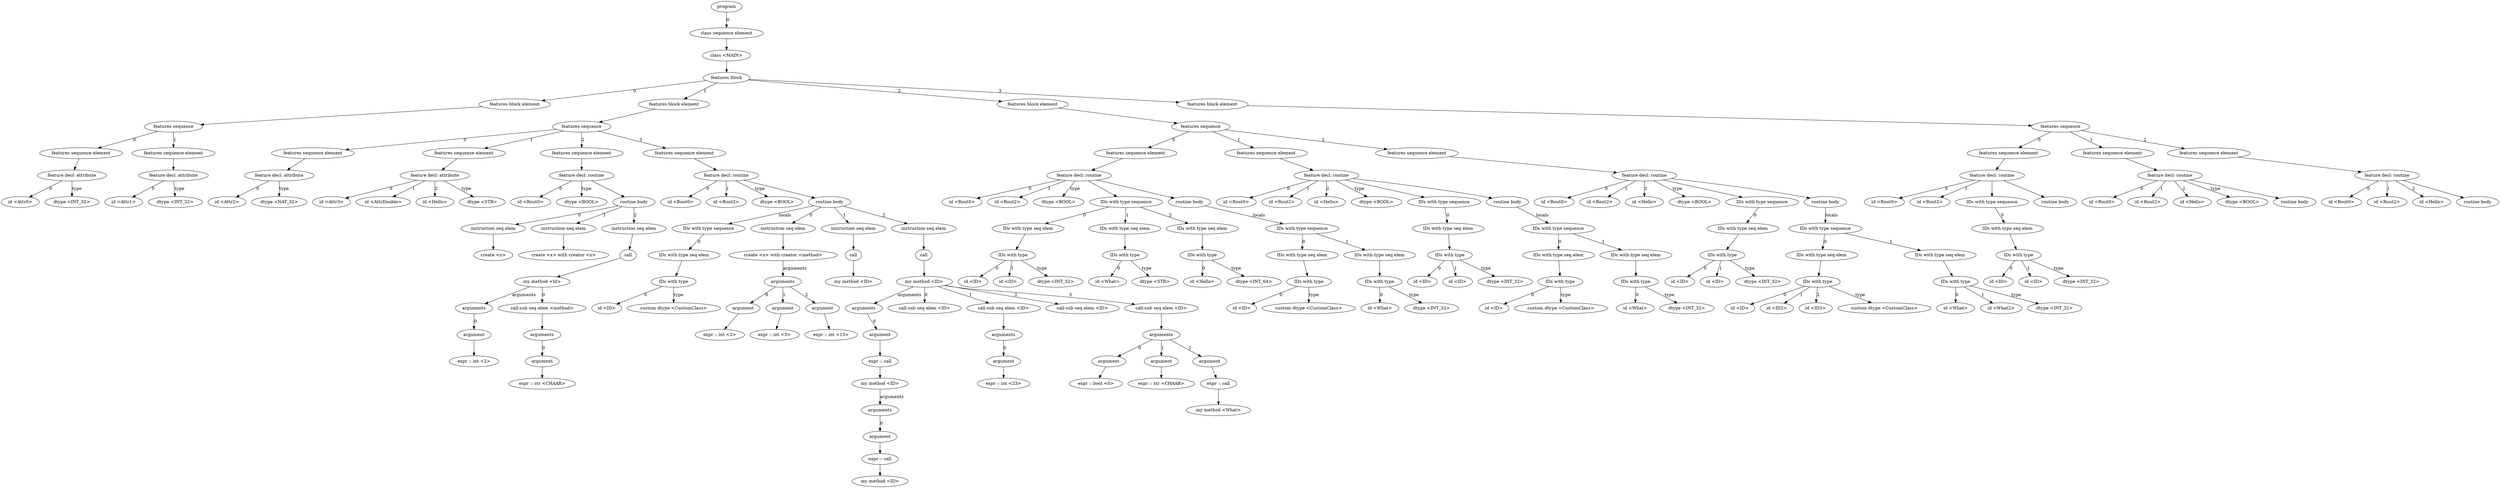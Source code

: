 digraph g {
197[label="program"];
196[label="class sequence element"];
195[label="class <MAIN>"];
194[label="features block"];
9[label="features block element"];
8[label="features sequence"];
3[label="features sequence element"];
2[label="feature decl: attribute"];
0[label="id <Attr0>"];
2 -> 0[label="0"];
1[label="dtype <INT_32>"];
2 -> 1[label="type"];
3 -> 2;
8 -> 3[label="0"];
7[label="features sequence element"];
6[label="feature decl: attribute"];
4[label="id <Attr1>"];
6 -> 4[label="0"];
5[label="dtype <INT_32>"];
6 -> 5[label="type"];
7 -> 6;
8 -> 7[label="1"];
9 -> 8;
194 -> 9[label="0"];
89[label="features block element"];
88[label="features sequence"];
13[label="features sequence element"];
12[label="feature decl: attribute"];
10[label="id <Attr2>"];
12 -> 10[label="0"];
11[label="dtype <NAT_32>"];
12 -> 11[label="type"];
13 -> 12;
88 -> 13[label="0"];
19[label="features sequence element"];
18[label="feature decl: attribute"];
14[label="id <Attr3>"];
18 -> 14[label="0"];
15[label="id <AttrDouble>"];
18 -> 15[label="1"];
16[label="id <Hello>"];
18 -> 16[label="2"];
17[label="dtype <STR>"];
18 -> 17[label="type"];
19 -> 18;
88 -> 19[label="1"];
38[label="features sequence element"];
37[label="feature decl: routine"];
20[label="id <Rout0>"];
37 -> 20[label="0"];
21[label="dtype <BOOL>"];
37 -> 21[label="type"];
36[label="routine body"];
23[label="instruction seq elem"];
22[label="create <x>"];
23 -> 22;
36 -> 23[label="0"];
25[label="instruction seq elem"];
24[label="create <x> with creator <x>"];
25 -> 24;
36 -> 25[label="1"];
35[label="instruction seq elem"];
34[label="call"];
33[label="my method <Id>"];
28[label="arguments"];
27[label="argument"];
26[label="expr :: int <2>"];
27 -> 26;
28 -> 27[label="0"];
33 -> 28[label="arguments"];
32[label="call-sub seq elem <method>"];
31[label="arguments"];
30[label="argument"];
29[label="expr :: str <CHAAR>"];
30 -> 29;
31 -> 30[label="0"];
32 -> 31;
33 -> 32[label="0"];
34 -> 33;
35 -> 34;
36 -> 35[label="2"];
37 -> 36;
38 -> 37;
88 -> 38[label="2"];
87[label="features sequence element"];
86[label="feature decl: routine"];
39[label="id <Rout0>"];
86 -> 39[label="0"];
40[label="id <Rout2>"];
86 -> 40[label="1"];
41[label="dtype <BOOL>"];
86 -> 41[label="type"];
85[label="routine body"];
46[label="IDs with type sequence"];
45[label="IDs with type seq elem"];
44[label="IDs with type"];
42[label="id <ID>"];
44 -> 42[label="0"];
43[label="custom dtype <CustomClass>"];
44 -> 43[label="type"];
45 -> 44;
46 -> 45[label="0"];
85 -> 46[label="locals"];
55[label="instruction seq elem"];
54[label="create <x> with creator <method>"];
53[label="arguments"];
48[label="argument"];
47[label="expr :: int <2>"];
48 -> 47;
53 -> 48[label="0"];
50[label="argument"];
49[label="expr :: int <3>"];
50 -> 49;
53 -> 50[label="1"];
52[label="argument"];
51[label="expr :: int <15>"];
52 -> 51;
53 -> 52[label="2"];
54 -> 53[label="arguments"];
55 -> 54;
85 -> 55[label="0"];
58[label="instruction seq elem"];
57[label="call"];
56[label="my method <ID>"];
57 -> 56;
58 -> 57;
85 -> 58[label="1"];
84[label="instruction seq elem"];
83[label="call"];
82[label="my method <ID>"];
66[label="arguments"];
65[label="argument"];
64[label="expr :: call"];
63[label="my method <ID>"];
62[label="arguments"];
61[label="argument"];
60[label="expr :: call"];
59[label="my method <ID>"];
60 -> 59;
61 -> 60;
62 -> 61[label="0"];
63 -> 62[label="arguments"];
64 -> 63;
65 -> 64;
66 -> 65[label="0"];
82 -> 66[label="arguments"];
67[label="call-sub seq elem <ID>"];
82 -> 67[label="0"];
71[label="call-sub seq elem <ID>"];
70[label="arguments"];
69[label="argument"];
68[label="expr :: int <23>"];
69 -> 68;
70 -> 69[label="0"];
71 -> 70;
82 -> 71[label="1"];
72[label="call-sub seq elem <ID>"];
82 -> 72[label="2"];
81[label="call-sub seq elem <ID>"];
80[label="arguments"];
74[label="argument"];
73[label="expr :: bool <0>"];
74 -> 73;
80 -> 74[label="0"];
76[label="argument"];
75[label="expr :: str <CHAAR>"];
76 -> 75;
80 -> 76[label="1"];
79[label="argument"];
78[label="expr :: call"];
77[label="my method <What>"];
78 -> 77;
79 -> 78;
80 -> 79[label="2"];
81 -> 80;
82 -> 81[label="3"];
83 -> 82;
84 -> 83;
85 -> 84[label="2"];
86 -> 85;
87 -> 86;
88 -> 87[label="3"];
89 -> 88;
194 -> 89[label="1"];
167[label="features block element"];
166[label="features sequence"];
118[label="features sequence element"];
117[label="feature decl: routine"];
90[label="id <Rout0>"];
117 -> 90[label="0"];
91[label="id <Rout2>"];
117 -> 91[label="1"];
106[label="dtype <BOOL>"];
117 -> 106[label="type"];
105[label="IDs with type sequence"];
96[label="IDs with type seq elem"];
95[label="IDs with type"];
92[label="id <ID>"];
95 -> 92[label="0"];
93[label="id <ID>"];
95 -> 93[label="1"];
94[label="dtype <INT_32>"];
95 -> 94[label="type"];
96 -> 95;
105 -> 96[label="0"];
100[label="IDs with type seq elem"];
99[label="IDs with type"];
97[label="id <What>"];
99 -> 97[label="0"];
98[label="dtype <STR>"];
99 -> 98[label="type"];
100 -> 99;
105 -> 100[label="1"];
104[label="IDs with type seq elem"];
103[label="IDs with type"];
101[label="id <Hello>"];
103 -> 101[label="0"];
102[label="dtype <INT_64>"];
103 -> 102[label="type"];
104 -> 103;
105 -> 104[label="2"];
117 -> 105;
116[label="routine body"];
115[label="IDs with type sequence"];
110[label="IDs with type seq elem"];
109[label="IDs with type"];
107[label="id <ID>"];
109 -> 107[label="0"];
108[label="custom dtype <CustomClass>"];
109 -> 108[label="type"];
110 -> 109;
115 -> 110[label="0"];
114[label="IDs with type seq elem"];
113[label="IDs with type"];
111[label="id <What>"];
113 -> 111[label="0"];
112[label="dtype <INT_32>"];
113 -> 112[label="type"];
114 -> 113;
115 -> 114[label="1"];
116 -> 115[label="locals"];
117 -> 116;
118 -> 117;
166 -> 118[label="0"];
140[label="features sequence element"];
139[label="feature decl: routine"];
119[label="id <Rout0>"];
139 -> 119[label="0"];
120[label="id <Rout2>"];
139 -> 120[label="1"];
121[label="id <Hello>"];
139 -> 121[label="2"];
128[label="dtype <BOOL>"];
139 -> 128[label="type"];
127[label="IDs with type sequence"];
126[label="IDs with type seq elem"];
125[label="IDs with type"];
122[label="id <ID>"];
125 -> 122[label="0"];
123[label="id <ID>"];
125 -> 123[label="1"];
124[label="dtype <INT_32>"];
125 -> 124[label="type"];
126 -> 125;
127 -> 126[label="0"];
139 -> 127;
138[label="routine body"];
137[label="IDs with type sequence"];
132[label="IDs with type seq elem"];
131[label="IDs with type"];
129[label="id <ID>"];
131 -> 129[label="0"];
130[label="custom dtype <CustomClass>"];
131 -> 130[label="type"];
132 -> 131;
137 -> 132[label="0"];
136[label="IDs with type seq elem"];
135[label="IDs with type"];
133[label="id <What>"];
135 -> 133[label="0"];
134[label="dtype <INT_32>"];
135 -> 134[label="type"];
136 -> 135;
137 -> 136[label="1"];
138 -> 137[label="locals"];
139 -> 138;
140 -> 139;
166 -> 140[label="1"];
165[label="features sequence element"];
164[label="feature decl: routine"];
141[label="id <Rout0>"];
164 -> 141[label="0"];
142[label="id <Rout2>"];
164 -> 142[label="1"];
143[label="id <Hello>"];
164 -> 143[label="2"];
150[label="dtype <BOOL>"];
164 -> 150[label="type"];
149[label="IDs with type sequence"];
148[label="IDs with type seq elem"];
147[label="IDs with type"];
144[label="id <ID>"];
147 -> 144[label="0"];
145[label="id <ID>"];
147 -> 145[label="1"];
146[label="dtype <INT_32>"];
147 -> 146[label="type"];
148 -> 147;
149 -> 148[label="0"];
164 -> 149;
163[label="routine body"];
162[label="IDs with type sequence"];
156[label="IDs with type seq elem"];
155[label="IDs with type"];
151[label="id <ID>"];
155 -> 151[label="0"];
152[label="id <ID2>"];
155 -> 152[label="1"];
153[label="id <ID3>"];
155 -> 153[label="2"];
154[label="custom dtype <CustomClass>"];
155 -> 154[label="type"];
156 -> 155;
162 -> 156[label="0"];
161[label="IDs with type seq elem"];
160[label="IDs with type"];
157[label="id <What>"];
160 -> 157[label="0"];
158[label="id <What2>"];
160 -> 158[label="1"];
159[label="dtype <INT_32>"];
160 -> 159[label="type"];
161 -> 160;
162 -> 161[label="1"];
163 -> 162[label="locals"];
164 -> 163;
165 -> 164;
166 -> 165[label="2"];
167 -> 166;
194 -> 167[label="2"];
193[label="features block element"];
192[label="features sequence"];
178[label="features sequence element"];
177[label="feature decl: routine"];
168[label="id <Rout0>"];
177 -> 168[label="0"];
169[label="id <Rout2>"];
177 -> 169[label="1"];
175[label="IDs with type sequence"];
174[label="IDs with type seq elem"];
173[label="IDs with type"];
170[label="id <ID>"];
173 -> 170[label="0"];
171[label="id <ID>"];
173 -> 171[label="1"];
172[label="dtype <INT_32>"];
173 -> 172[label="type"];
174 -> 173;
175 -> 174[label="0"];
177 -> 175;
176[label="routine body"];
177 -> 176;
178 -> 177;
192 -> 178[label="0"];
185[label="features sequence element"];
184[label="feature decl: routine"];
179[label="id <Rout0>"];
184 -> 179[label="0"];
180[label="id <Rout2>"];
184 -> 180[label="1"];
181[label="id <Hello>"];
184 -> 181[label="2"];
182[label="dtype <BOOL>"];
184 -> 182[label="type"];
183[label="routine body"];
184 -> 183;
185 -> 184;
192 -> 185[label="1"];
191[label="features sequence element"];
190[label="feature decl: routine"];
186[label="id <Rout0>"];
190 -> 186[label="0"];
187[label="id <Rout2>"];
190 -> 187[label="1"];
188[label="id <Hello>"];
190 -> 188[label="2"];
189[label="routine body"];
190 -> 189;
191 -> 190;
192 -> 191[label="2"];
193 -> 192;
194 -> 193[label="3"];
195 -> 194;
196 -> 195;
197 -> 196[label="0"];
}
